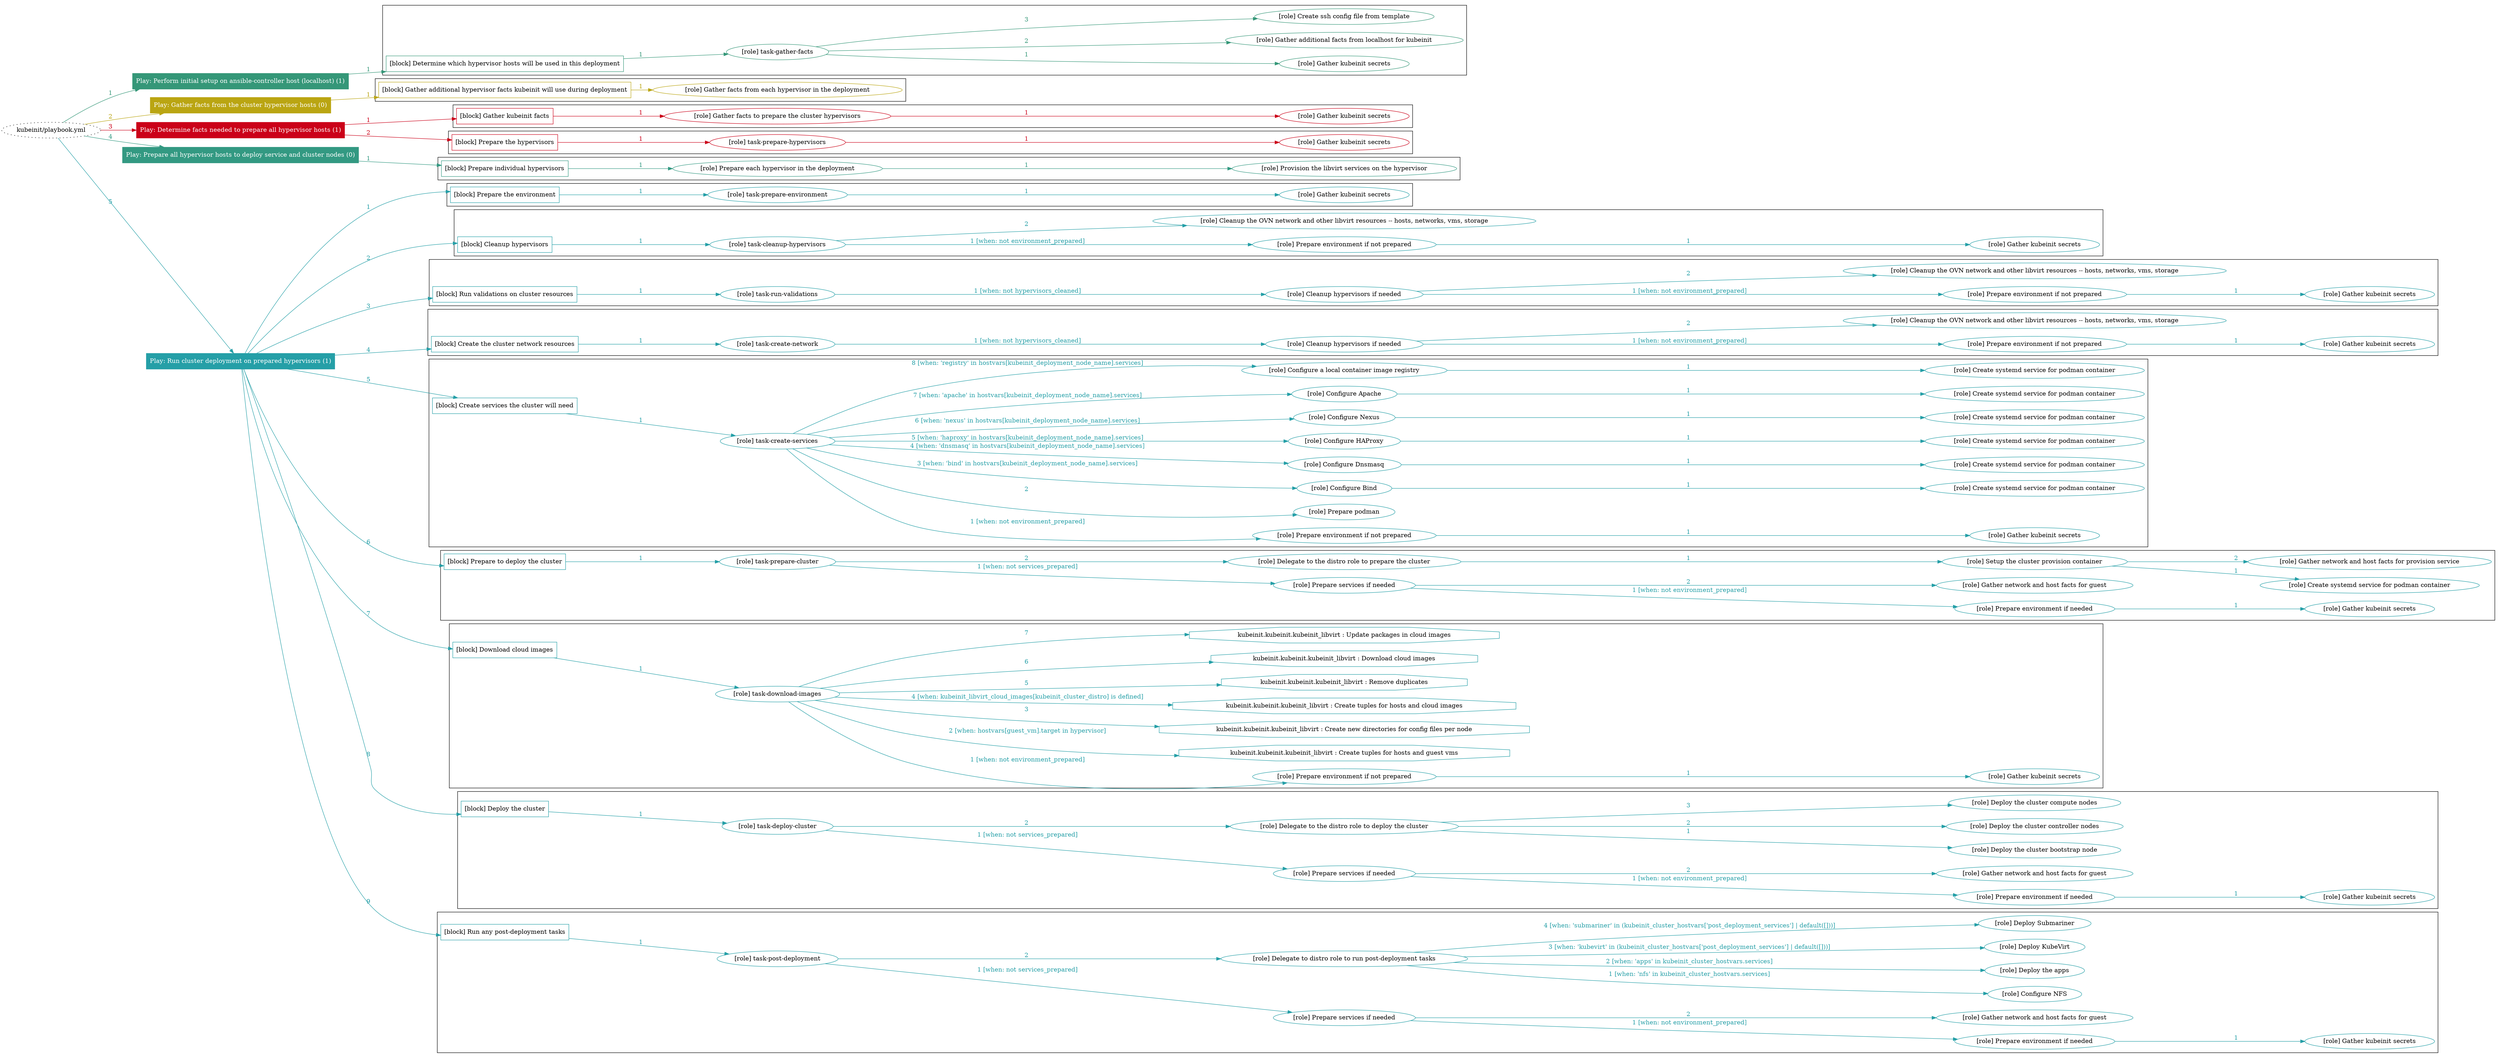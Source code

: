 digraph {
	graph [concentrate=true ordering=in rankdir=LR ratio=fill]
	edge [esep=5 sep=10]
	"kubeinit/playbook.yml" [URL="/home/runner/work/kubeinit/kubeinit/kubeinit/playbook.yml" id=playbook_c2cf7f5f style=dotted]
	"kubeinit/playbook.yml" -> play_c283560f [label="1 " color="#359778" fontcolor="#359778" id=edge_4a8f6883 labeltooltip="1 " tooltip="1 "]
	subgraph "Play: Perform initial setup on ansible-controller host (localhost) (1)" {
		play_c283560f [label="Play: Perform initial setup on ansible-controller host (localhost) (1)" URL="/home/runner/work/kubeinit/kubeinit/kubeinit/playbook.yml" color="#359778" fontcolor="#ffffff" id=play_c283560f shape=box style=filled tooltip=localhost]
		play_c283560f -> block_e18f26e0 [label=1 color="#359778" fontcolor="#359778" id=edge_548af9d1 labeltooltip=1 tooltip=1]
		subgraph cluster_block_e18f26e0 {
			block_e18f26e0 [label="[block] Determine which hypervisor hosts will be used in this deployment" URL="/home/runner/work/kubeinit/kubeinit/kubeinit/playbook.yml" color="#359778" id=block_e18f26e0 labeltooltip="Determine which hypervisor hosts will be used in this deployment" shape=box tooltip="Determine which hypervisor hosts will be used in this deployment"]
			block_e18f26e0 -> role_5b924ba5 [label="1 " color="#359778" fontcolor="#359778" id=edge_9906706c labeltooltip="1 " tooltip="1 "]
			subgraph "task-gather-facts" {
				role_5b924ba5 [label="[role] task-gather-facts" URL="/home/runner/work/kubeinit/kubeinit/kubeinit/playbook.yml" color="#359778" id=role_5b924ba5 tooltip="task-gather-facts"]
				role_5b924ba5 -> role_0620127a [label="1 " color="#359778" fontcolor="#359778" id=edge_5da84910 labeltooltip="1 " tooltip="1 "]
				subgraph "Gather kubeinit secrets" {
					role_0620127a [label="[role] Gather kubeinit secrets" URL="/home/runner/.ansible/collections/ansible_collections/kubeinit/kubeinit/roles/kubeinit_prepare/tasks/build_hypervisors_group.yml" color="#359778" id=role_0620127a tooltip="Gather kubeinit secrets"]
				}
				role_5b924ba5 -> role_23d15652 [label="2 " color="#359778" fontcolor="#359778" id=edge_db3d29f0 labeltooltip="2 " tooltip="2 "]
				subgraph "Gather additional facts from localhost for kubeinit" {
					role_23d15652 [label="[role] Gather additional facts from localhost for kubeinit" URL="/home/runner/.ansible/collections/ansible_collections/kubeinit/kubeinit/roles/kubeinit_prepare/tasks/build_hypervisors_group.yml" color="#359778" id=role_23d15652 tooltip="Gather additional facts from localhost for kubeinit"]
				}
				role_5b924ba5 -> role_8e9debe7 [label="3 " color="#359778" fontcolor="#359778" id=edge_fb98c91b labeltooltip="3 " tooltip="3 "]
				subgraph "Create ssh config file from template" {
					role_8e9debe7 [label="[role] Create ssh config file from template" URL="/home/runner/.ansible/collections/ansible_collections/kubeinit/kubeinit/roles/kubeinit_prepare/tasks/build_hypervisors_group.yml" color="#359778" id=role_8e9debe7 tooltip="Create ssh config file from template"]
				}
			}
		}
	}
	"kubeinit/playbook.yml" -> play_e2408232 [label="2 " color="#baa512" fontcolor="#baa512" id=edge_2cf30063 labeltooltip="2 " tooltip="2 "]
	subgraph "Play: Gather facts from the cluster hypervisor hosts (0)" {
		play_e2408232 [label="Play: Gather facts from the cluster hypervisor hosts (0)" URL="/home/runner/work/kubeinit/kubeinit/kubeinit/playbook.yml" color="#baa512" fontcolor="#ffffff" id=play_e2408232 shape=box style=filled tooltip="Play: Gather facts from the cluster hypervisor hosts (0)"]
		play_e2408232 -> block_41e911f7 [label=1 color="#baa512" fontcolor="#baa512" id=edge_73e571ae labeltooltip=1 tooltip=1]
		subgraph cluster_block_41e911f7 {
			block_41e911f7 [label="[block] Gather additional hypervisor facts kubeinit will use during deployment" URL="/home/runner/work/kubeinit/kubeinit/kubeinit/playbook.yml" color="#baa512" id=block_41e911f7 labeltooltip="Gather additional hypervisor facts kubeinit will use during deployment" shape=box tooltip="Gather additional hypervisor facts kubeinit will use during deployment"]
			block_41e911f7 -> role_e2ea5589 [label="1 " color="#baa512" fontcolor="#baa512" id=edge_b1d91388 labeltooltip="1 " tooltip="1 "]
			subgraph "Gather facts from each hypervisor in the deployment" {
				role_e2ea5589 [label="[role] Gather facts from each hypervisor in the deployment" URL="/home/runner/work/kubeinit/kubeinit/kubeinit/playbook.yml" color="#baa512" id=role_e2ea5589 tooltip="Gather facts from each hypervisor in the deployment"]
			}
		}
	}
	"kubeinit/playbook.yml" -> play_25930383 [label="3 " color="#cb0119" fontcolor="#cb0119" id=edge_98076b76 labeltooltip="3 " tooltip="3 "]
	subgraph "Play: Determine facts needed to prepare all hypervisor hosts (1)" {
		play_25930383 [label="Play: Determine facts needed to prepare all hypervisor hosts (1)" URL="/home/runner/work/kubeinit/kubeinit/kubeinit/playbook.yml" color="#cb0119" fontcolor="#ffffff" id=play_25930383 shape=box style=filled tooltip=localhost]
		play_25930383 -> block_93f2f19e [label=1 color="#cb0119" fontcolor="#cb0119" id=edge_2e89c101 labeltooltip=1 tooltip=1]
		subgraph cluster_block_93f2f19e {
			block_93f2f19e [label="[block] Gather kubeinit facts" URL="/home/runner/work/kubeinit/kubeinit/kubeinit/playbook.yml" color="#cb0119" id=block_93f2f19e labeltooltip="Gather kubeinit facts" shape=box tooltip="Gather kubeinit facts"]
			block_93f2f19e -> role_2ac708e4 [label="1 " color="#cb0119" fontcolor="#cb0119" id=edge_3914bca7 labeltooltip="1 " tooltip="1 "]
			subgraph "Gather facts to prepare the cluster hypervisors" {
				role_2ac708e4 [label="[role] Gather facts to prepare the cluster hypervisors" URL="/home/runner/work/kubeinit/kubeinit/kubeinit/playbook.yml" color="#cb0119" id=role_2ac708e4 tooltip="Gather facts to prepare the cluster hypervisors"]
				role_2ac708e4 -> role_1330ac46 [label="1 " color="#cb0119" fontcolor="#cb0119" id=edge_1bdc1a9e labeltooltip="1 " tooltip="1 "]
				subgraph "Gather kubeinit secrets" {
					role_1330ac46 [label="[role] Gather kubeinit secrets" URL="/home/runner/.ansible/collections/ansible_collections/kubeinit/kubeinit/roles/kubeinit_prepare/tasks/gather_kubeinit_facts.yml" color="#cb0119" id=role_1330ac46 tooltip="Gather kubeinit secrets"]
				}
			}
		}
		play_25930383 -> block_a9c7435b [label=2 color="#cb0119" fontcolor="#cb0119" id=edge_59ad37cb labeltooltip=2 tooltip=2]
		subgraph cluster_block_a9c7435b {
			block_a9c7435b [label="[block] Prepare the hypervisors" URL="/home/runner/work/kubeinit/kubeinit/kubeinit/playbook.yml" color="#cb0119" id=block_a9c7435b labeltooltip="Prepare the hypervisors" shape=box tooltip="Prepare the hypervisors"]
			block_a9c7435b -> role_ce91f576 [label="1 " color="#cb0119" fontcolor="#cb0119" id=edge_37ab4e18 labeltooltip="1 " tooltip="1 "]
			subgraph "task-prepare-hypervisors" {
				role_ce91f576 [label="[role] task-prepare-hypervisors" URL="/home/runner/work/kubeinit/kubeinit/kubeinit/playbook.yml" color="#cb0119" id=role_ce91f576 tooltip="task-prepare-hypervisors"]
				role_ce91f576 -> role_4ad97e2e [label="1 " color="#cb0119" fontcolor="#cb0119" id=edge_94f29215 labeltooltip="1 " tooltip="1 "]
				subgraph "Gather kubeinit secrets" {
					role_4ad97e2e [label="[role] Gather kubeinit secrets" URL="/home/runner/.ansible/collections/ansible_collections/kubeinit/kubeinit/roles/kubeinit_prepare/tasks/gather_kubeinit_facts.yml" color="#cb0119" id=role_4ad97e2e tooltip="Gather kubeinit secrets"]
				}
			}
		}
	}
	"kubeinit/playbook.yml" -> play_37bfc447 [label="4 " color="#339982" fontcolor="#339982" id=edge_2712cbeb labeltooltip="4 " tooltip="4 "]
	subgraph "Play: Prepare all hypervisor hosts to deploy service and cluster nodes (0)" {
		play_37bfc447 [label="Play: Prepare all hypervisor hosts to deploy service and cluster nodes (0)" URL="/home/runner/work/kubeinit/kubeinit/kubeinit/playbook.yml" color="#339982" fontcolor="#ffffff" id=play_37bfc447 shape=box style=filled tooltip="Play: Prepare all hypervisor hosts to deploy service and cluster nodes (0)"]
		play_37bfc447 -> block_7b50c0fd [label=1 color="#339982" fontcolor="#339982" id=edge_3f7aeb34 labeltooltip=1 tooltip=1]
		subgraph cluster_block_7b50c0fd {
			block_7b50c0fd [label="[block] Prepare individual hypervisors" URL="/home/runner/work/kubeinit/kubeinit/kubeinit/playbook.yml" color="#339982" id=block_7b50c0fd labeltooltip="Prepare individual hypervisors" shape=box tooltip="Prepare individual hypervisors"]
			block_7b50c0fd -> role_8d9c49a0 [label="1 " color="#339982" fontcolor="#339982" id=edge_43edd3bb labeltooltip="1 " tooltip="1 "]
			subgraph "Prepare each hypervisor in the deployment" {
				role_8d9c49a0 [label="[role] Prepare each hypervisor in the deployment" URL="/home/runner/work/kubeinit/kubeinit/kubeinit/playbook.yml" color="#339982" id=role_8d9c49a0 tooltip="Prepare each hypervisor in the deployment"]
				role_8d9c49a0 -> role_9f55ca42 [label="1 " color="#339982" fontcolor="#339982" id=edge_d0be283b labeltooltip="1 " tooltip="1 "]
				subgraph "Provision the libvirt services on the hypervisor" {
					role_9f55ca42 [label="[role] Provision the libvirt services on the hypervisor" URL="/home/runner/.ansible/collections/ansible_collections/kubeinit/kubeinit/roles/kubeinit_prepare/tasks/prepare_hypervisor.yml" color="#339982" id=role_9f55ca42 tooltip="Provision the libvirt services on the hypervisor"]
				}
			}
		}
	}
	"kubeinit/playbook.yml" -> play_160bc7c8 [label="5 " color="#259fa7" fontcolor="#259fa7" id=edge_e2e58fc4 labeltooltip="5 " tooltip="5 "]
	subgraph "Play: Run cluster deployment on prepared hypervisors (1)" {
		play_160bc7c8 [label="Play: Run cluster deployment on prepared hypervisors (1)" URL="/home/runner/work/kubeinit/kubeinit/kubeinit/playbook.yml" color="#259fa7" fontcolor="#ffffff" id=play_160bc7c8 shape=box style=filled tooltip=localhost]
		play_160bc7c8 -> block_37f95db7 [label=1 color="#259fa7" fontcolor="#259fa7" id=edge_629b47a5 labeltooltip=1 tooltip=1]
		subgraph cluster_block_37f95db7 {
			block_37f95db7 [label="[block] Prepare the environment" URL="/home/runner/work/kubeinit/kubeinit/kubeinit/playbook.yml" color="#259fa7" id=block_37f95db7 labeltooltip="Prepare the environment" shape=box tooltip="Prepare the environment"]
			block_37f95db7 -> role_f45fef52 [label="1 " color="#259fa7" fontcolor="#259fa7" id=edge_e3646925 labeltooltip="1 " tooltip="1 "]
			subgraph "task-prepare-environment" {
				role_f45fef52 [label="[role] task-prepare-environment" URL="/home/runner/work/kubeinit/kubeinit/kubeinit/playbook.yml" color="#259fa7" id=role_f45fef52 tooltip="task-prepare-environment"]
				role_f45fef52 -> role_e1129605 [label="1 " color="#259fa7" fontcolor="#259fa7" id=edge_8f182618 labeltooltip="1 " tooltip="1 "]
				subgraph "Gather kubeinit secrets" {
					role_e1129605 [label="[role] Gather kubeinit secrets" URL="/home/runner/.ansible/collections/ansible_collections/kubeinit/kubeinit/roles/kubeinit_prepare/tasks/gather_kubeinit_facts.yml" color="#259fa7" id=role_e1129605 tooltip="Gather kubeinit secrets"]
				}
			}
		}
		play_160bc7c8 -> block_64ef2dc6 [label=2 color="#259fa7" fontcolor="#259fa7" id=edge_67172a85 labeltooltip=2 tooltip=2]
		subgraph cluster_block_64ef2dc6 {
			block_64ef2dc6 [label="[block] Cleanup hypervisors" URL="/home/runner/work/kubeinit/kubeinit/kubeinit/playbook.yml" color="#259fa7" id=block_64ef2dc6 labeltooltip="Cleanup hypervisors" shape=box tooltip="Cleanup hypervisors"]
			block_64ef2dc6 -> role_2fa1f4f9 [label="1 " color="#259fa7" fontcolor="#259fa7" id=edge_e15c5de6 labeltooltip="1 " tooltip="1 "]
			subgraph "task-cleanup-hypervisors" {
				role_2fa1f4f9 [label="[role] task-cleanup-hypervisors" URL="/home/runner/work/kubeinit/kubeinit/kubeinit/playbook.yml" color="#259fa7" id=role_2fa1f4f9 tooltip="task-cleanup-hypervisors"]
				role_2fa1f4f9 -> role_9bd9657c [label="1 [when: not environment_prepared]" color="#259fa7" fontcolor="#259fa7" id=edge_1186382b labeltooltip="1 [when: not environment_prepared]" tooltip="1 [when: not environment_prepared]"]
				subgraph "Prepare environment if not prepared" {
					role_9bd9657c [label="[role] Prepare environment if not prepared" URL="/home/runner/.ansible/collections/ansible_collections/kubeinit/kubeinit/roles/kubeinit_prepare/tasks/cleanup_hypervisors.yml" color="#259fa7" id=role_9bd9657c tooltip="Prepare environment if not prepared"]
					role_9bd9657c -> role_24e8a61f [label="1 " color="#259fa7" fontcolor="#259fa7" id=edge_57c827d8 labeltooltip="1 " tooltip="1 "]
					subgraph "Gather kubeinit secrets" {
						role_24e8a61f [label="[role] Gather kubeinit secrets" URL="/home/runner/.ansible/collections/ansible_collections/kubeinit/kubeinit/roles/kubeinit_prepare/tasks/gather_kubeinit_facts.yml" color="#259fa7" id=role_24e8a61f tooltip="Gather kubeinit secrets"]
					}
				}
				role_2fa1f4f9 -> role_18f02c2c [label="2 " color="#259fa7" fontcolor="#259fa7" id=edge_f78eca95 labeltooltip="2 " tooltip="2 "]
				subgraph "Cleanup the OVN network and other libvirt resources -- hosts, networks, vms, storage" {
					role_18f02c2c [label="[role] Cleanup the OVN network and other libvirt resources -- hosts, networks, vms, storage" URL="/home/runner/.ansible/collections/ansible_collections/kubeinit/kubeinit/roles/kubeinit_prepare/tasks/cleanup_hypervisors.yml" color="#259fa7" id=role_18f02c2c tooltip="Cleanup the OVN network and other libvirt resources -- hosts, networks, vms, storage"]
				}
			}
		}
		play_160bc7c8 -> block_d5fb4c4a [label=3 color="#259fa7" fontcolor="#259fa7" id=edge_400ef20c labeltooltip=3 tooltip=3]
		subgraph cluster_block_d5fb4c4a {
			block_d5fb4c4a [label="[block] Run validations on cluster resources" URL="/home/runner/work/kubeinit/kubeinit/kubeinit/playbook.yml" color="#259fa7" id=block_d5fb4c4a labeltooltip="Run validations on cluster resources" shape=box tooltip="Run validations on cluster resources"]
			block_d5fb4c4a -> role_e27b1806 [label="1 " color="#259fa7" fontcolor="#259fa7" id=edge_1be1ce5d labeltooltip="1 " tooltip="1 "]
			subgraph "task-run-validations" {
				role_e27b1806 [label="[role] task-run-validations" URL="/home/runner/work/kubeinit/kubeinit/kubeinit/playbook.yml" color="#259fa7" id=role_e27b1806 tooltip="task-run-validations"]
				role_e27b1806 -> role_e389ad5b [label="1 [when: not hypervisors_cleaned]" color="#259fa7" fontcolor="#259fa7" id=edge_a4e1ab52 labeltooltip="1 [when: not hypervisors_cleaned]" tooltip="1 [when: not hypervisors_cleaned]"]
				subgraph "Cleanup hypervisors if needed" {
					role_e389ad5b [label="[role] Cleanup hypervisors if needed" URL="/home/runner/.ansible/collections/ansible_collections/kubeinit/kubeinit/roles/kubeinit_validations/tasks/main.yml" color="#259fa7" id=role_e389ad5b tooltip="Cleanup hypervisors if needed"]
					role_e389ad5b -> role_854b3eb8 [label="1 [when: not environment_prepared]" color="#259fa7" fontcolor="#259fa7" id=edge_2cf46f3c labeltooltip="1 [when: not environment_prepared]" tooltip="1 [when: not environment_prepared]"]
					subgraph "Prepare environment if not prepared" {
						role_854b3eb8 [label="[role] Prepare environment if not prepared" URL="/home/runner/.ansible/collections/ansible_collections/kubeinit/kubeinit/roles/kubeinit_prepare/tasks/cleanup_hypervisors.yml" color="#259fa7" id=role_854b3eb8 tooltip="Prepare environment if not prepared"]
						role_854b3eb8 -> role_8dff3425 [label="1 " color="#259fa7" fontcolor="#259fa7" id=edge_274bb572 labeltooltip="1 " tooltip="1 "]
						subgraph "Gather kubeinit secrets" {
							role_8dff3425 [label="[role] Gather kubeinit secrets" URL="/home/runner/.ansible/collections/ansible_collections/kubeinit/kubeinit/roles/kubeinit_prepare/tasks/gather_kubeinit_facts.yml" color="#259fa7" id=role_8dff3425 tooltip="Gather kubeinit secrets"]
						}
					}
					role_e389ad5b -> role_f2fc617b [label="2 " color="#259fa7" fontcolor="#259fa7" id=edge_be07ba21 labeltooltip="2 " tooltip="2 "]
					subgraph "Cleanup the OVN network and other libvirt resources -- hosts, networks, vms, storage" {
						role_f2fc617b [label="[role] Cleanup the OVN network and other libvirt resources -- hosts, networks, vms, storage" URL="/home/runner/.ansible/collections/ansible_collections/kubeinit/kubeinit/roles/kubeinit_prepare/tasks/cleanup_hypervisors.yml" color="#259fa7" id=role_f2fc617b tooltip="Cleanup the OVN network and other libvirt resources -- hosts, networks, vms, storage"]
					}
				}
			}
		}
		play_160bc7c8 -> block_b44e1ef3 [label=4 color="#259fa7" fontcolor="#259fa7" id=edge_5d8207ff labeltooltip=4 tooltip=4]
		subgraph cluster_block_b44e1ef3 {
			block_b44e1ef3 [label="[block] Create the cluster network resources" URL="/home/runner/work/kubeinit/kubeinit/kubeinit/playbook.yml" color="#259fa7" id=block_b44e1ef3 labeltooltip="Create the cluster network resources" shape=box tooltip="Create the cluster network resources"]
			block_b44e1ef3 -> role_557fcb4e [label="1 " color="#259fa7" fontcolor="#259fa7" id=edge_753f298f labeltooltip="1 " tooltip="1 "]
			subgraph "task-create-network" {
				role_557fcb4e [label="[role] task-create-network" URL="/home/runner/work/kubeinit/kubeinit/kubeinit/playbook.yml" color="#259fa7" id=role_557fcb4e tooltip="task-create-network"]
				role_557fcb4e -> role_9b5539c4 [label="1 [when: not hypervisors_cleaned]" color="#259fa7" fontcolor="#259fa7" id=edge_6be2479c labeltooltip="1 [when: not hypervisors_cleaned]" tooltip="1 [when: not hypervisors_cleaned]"]
				subgraph "Cleanup hypervisors if needed" {
					role_9b5539c4 [label="[role] Cleanup hypervisors if needed" URL="/home/runner/.ansible/collections/ansible_collections/kubeinit/kubeinit/roles/kubeinit_libvirt/tasks/create_network.yml" color="#259fa7" id=role_9b5539c4 tooltip="Cleanup hypervisors if needed"]
					role_9b5539c4 -> role_4c508eeb [label="1 [when: not environment_prepared]" color="#259fa7" fontcolor="#259fa7" id=edge_6ac86603 labeltooltip="1 [when: not environment_prepared]" tooltip="1 [when: not environment_prepared]"]
					subgraph "Prepare environment if not prepared" {
						role_4c508eeb [label="[role] Prepare environment if not prepared" URL="/home/runner/.ansible/collections/ansible_collections/kubeinit/kubeinit/roles/kubeinit_prepare/tasks/cleanup_hypervisors.yml" color="#259fa7" id=role_4c508eeb tooltip="Prepare environment if not prepared"]
						role_4c508eeb -> role_f2d14220 [label="1 " color="#259fa7" fontcolor="#259fa7" id=edge_1085ebcd labeltooltip="1 " tooltip="1 "]
						subgraph "Gather kubeinit secrets" {
							role_f2d14220 [label="[role] Gather kubeinit secrets" URL="/home/runner/.ansible/collections/ansible_collections/kubeinit/kubeinit/roles/kubeinit_prepare/tasks/gather_kubeinit_facts.yml" color="#259fa7" id=role_f2d14220 tooltip="Gather kubeinit secrets"]
						}
					}
					role_9b5539c4 -> role_8c48fd3c [label="2 " color="#259fa7" fontcolor="#259fa7" id=edge_23abe698 labeltooltip="2 " tooltip="2 "]
					subgraph "Cleanup the OVN network and other libvirt resources -- hosts, networks, vms, storage" {
						role_8c48fd3c [label="[role] Cleanup the OVN network and other libvirt resources -- hosts, networks, vms, storage" URL="/home/runner/.ansible/collections/ansible_collections/kubeinit/kubeinit/roles/kubeinit_prepare/tasks/cleanup_hypervisors.yml" color="#259fa7" id=role_8c48fd3c tooltip="Cleanup the OVN network and other libvirt resources -- hosts, networks, vms, storage"]
					}
				}
			}
		}
		play_160bc7c8 -> block_3473765c [label=5 color="#259fa7" fontcolor="#259fa7" id=edge_2cd7f50f labeltooltip=5 tooltip=5]
		subgraph cluster_block_3473765c {
			block_3473765c [label="[block] Create services the cluster will need" URL="/home/runner/work/kubeinit/kubeinit/kubeinit/playbook.yml" color="#259fa7" id=block_3473765c labeltooltip="Create services the cluster will need" shape=box tooltip="Create services the cluster will need"]
			block_3473765c -> role_3c126d0d [label="1 " color="#259fa7" fontcolor="#259fa7" id=edge_c4fdbac4 labeltooltip="1 " tooltip="1 "]
			subgraph "task-create-services" {
				role_3c126d0d [label="[role] task-create-services" URL="/home/runner/work/kubeinit/kubeinit/kubeinit/playbook.yml" color="#259fa7" id=role_3c126d0d tooltip="task-create-services"]
				role_3c126d0d -> role_7aa88490 [label="1 [when: not environment_prepared]" color="#259fa7" fontcolor="#259fa7" id=edge_7c829ba2 labeltooltip="1 [when: not environment_prepared]" tooltip="1 [when: not environment_prepared]"]
				subgraph "Prepare environment if not prepared" {
					role_7aa88490 [label="[role] Prepare environment if not prepared" URL="/home/runner/.ansible/collections/ansible_collections/kubeinit/kubeinit/roles/kubeinit_services/tasks/main.yml" color="#259fa7" id=role_7aa88490 tooltip="Prepare environment if not prepared"]
					role_7aa88490 -> role_8a6ec595 [label="1 " color="#259fa7" fontcolor="#259fa7" id=edge_df40812f labeltooltip="1 " tooltip="1 "]
					subgraph "Gather kubeinit secrets" {
						role_8a6ec595 [label="[role] Gather kubeinit secrets" URL="/home/runner/.ansible/collections/ansible_collections/kubeinit/kubeinit/roles/kubeinit_prepare/tasks/gather_kubeinit_facts.yml" color="#259fa7" id=role_8a6ec595 tooltip="Gather kubeinit secrets"]
					}
				}
				role_3c126d0d -> role_88aba59b [label="2 " color="#259fa7" fontcolor="#259fa7" id=edge_efeb3c1b labeltooltip="2 " tooltip="2 "]
				subgraph "Prepare podman" {
					role_88aba59b [label="[role] Prepare podman" URL="/home/runner/.ansible/collections/ansible_collections/kubeinit/kubeinit/roles/kubeinit_services/tasks/00_create_service_pod.yml" color="#259fa7" id=role_88aba59b tooltip="Prepare podman"]
				}
				role_3c126d0d -> role_21bc7ad3 [label="3 [when: 'bind' in hostvars[kubeinit_deployment_node_name].services]" color="#259fa7" fontcolor="#259fa7" id=edge_b866551c labeltooltip="3 [when: 'bind' in hostvars[kubeinit_deployment_node_name].services]" tooltip="3 [when: 'bind' in hostvars[kubeinit_deployment_node_name].services]"]
				subgraph "Configure Bind" {
					role_21bc7ad3 [label="[role] Configure Bind" URL="/home/runner/.ansible/collections/ansible_collections/kubeinit/kubeinit/roles/kubeinit_services/tasks/start_services_containers.yml" color="#259fa7" id=role_21bc7ad3 tooltip="Configure Bind"]
					role_21bc7ad3 -> role_dfbf0f8e [label="1 " color="#259fa7" fontcolor="#259fa7" id=edge_59448c60 labeltooltip="1 " tooltip="1 "]
					subgraph "Create systemd service for podman container" {
						role_dfbf0f8e [label="[role] Create systemd service for podman container" URL="/home/runner/.ansible/collections/ansible_collections/kubeinit/kubeinit/roles/kubeinit_bind/tasks/main.yml" color="#259fa7" id=role_dfbf0f8e tooltip="Create systemd service for podman container"]
					}
				}
				role_3c126d0d -> role_381bcc7a [label="4 [when: 'dnsmasq' in hostvars[kubeinit_deployment_node_name].services]" color="#259fa7" fontcolor="#259fa7" id=edge_dcbe5c7f labeltooltip="4 [when: 'dnsmasq' in hostvars[kubeinit_deployment_node_name].services]" tooltip="4 [when: 'dnsmasq' in hostvars[kubeinit_deployment_node_name].services]"]
				subgraph "Configure Dnsmasq" {
					role_381bcc7a [label="[role] Configure Dnsmasq" URL="/home/runner/.ansible/collections/ansible_collections/kubeinit/kubeinit/roles/kubeinit_services/tasks/start_services_containers.yml" color="#259fa7" id=role_381bcc7a tooltip="Configure Dnsmasq"]
					role_381bcc7a -> role_ef3f2635 [label="1 " color="#259fa7" fontcolor="#259fa7" id=edge_f689d0ac labeltooltip="1 " tooltip="1 "]
					subgraph "Create systemd service for podman container" {
						role_ef3f2635 [label="[role] Create systemd service for podman container" URL="/home/runner/.ansible/collections/ansible_collections/kubeinit/kubeinit/roles/kubeinit_dnsmasq/tasks/main.yml" color="#259fa7" id=role_ef3f2635 tooltip="Create systemd service for podman container"]
					}
				}
				role_3c126d0d -> role_4a00e3f2 [label="5 [when: 'haproxy' in hostvars[kubeinit_deployment_node_name].services]" color="#259fa7" fontcolor="#259fa7" id=edge_08eaa3ed labeltooltip="5 [when: 'haproxy' in hostvars[kubeinit_deployment_node_name].services]" tooltip="5 [when: 'haproxy' in hostvars[kubeinit_deployment_node_name].services]"]
				subgraph "Configure HAProxy" {
					role_4a00e3f2 [label="[role] Configure HAProxy" URL="/home/runner/.ansible/collections/ansible_collections/kubeinit/kubeinit/roles/kubeinit_services/tasks/start_services_containers.yml" color="#259fa7" id=role_4a00e3f2 tooltip="Configure HAProxy"]
					role_4a00e3f2 -> role_546dceb1 [label="1 " color="#259fa7" fontcolor="#259fa7" id=edge_d4c249de labeltooltip="1 " tooltip="1 "]
					subgraph "Create systemd service for podman container" {
						role_546dceb1 [label="[role] Create systemd service for podman container" URL="/home/runner/.ansible/collections/ansible_collections/kubeinit/kubeinit/roles/kubeinit_haproxy/tasks/main.yml" color="#259fa7" id=role_546dceb1 tooltip="Create systemd service for podman container"]
					}
				}
				role_3c126d0d -> role_f000b9a6 [label="6 [when: 'nexus' in hostvars[kubeinit_deployment_node_name].services]" color="#259fa7" fontcolor="#259fa7" id=edge_12120a9a labeltooltip="6 [when: 'nexus' in hostvars[kubeinit_deployment_node_name].services]" tooltip="6 [when: 'nexus' in hostvars[kubeinit_deployment_node_name].services]"]
				subgraph "Configure Nexus" {
					role_f000b9a6 [label="[role] Configure Nexus" URL="/home/runner/.ansible/collections/ansible_collections/kubeinit/kubeinit/roles/kubeinit_services/tasks/start_services_containers.yml" color="#259fa7" id=role_f000b9a6 tooltip="Configure Nexus"]
					role_f000b9a6 -> role_ddb575af [label="1 " color="#259fa7" fontcolor="#259fa7" id=edge_f865d6db labeltooltip="1 " tooltip="1 "]
					subgraph "Create systemd service for podman container" {
						role_ddb575af [label="[role] Create systemd service for podman container" URL="/home/runner/.ansible/collections/ansible_collections/kubeinit/kubeinit/roles/kubeinit_nexus/tasks/main.yml" color="#259fa7" id=role_ddb575af tooltip="Create systemd service for podman container"]
					}
				}
				role_3c126d0d -> role_3cf9fa8a [label="7 [when: 'apache' in hostvars[kubeinit_deployment_node_name].services]" color="#259fa7" fontcolor="#259fa7" id=edge_91d4d3af labeltooltip="7 [when: 'apache' in hostvars[kubeinit_deployment_node_name].services]" tooltip="7 [when: 'apache' in hostvars[kubeinit_deployment_node_name].services]"]
				subgraph "Configure Apache" {
					role_3cf9fa8a [label="[role] Configure Apache" URL="/home/runner/.ansible/collections/ansible_collections/kubeinit/kubeinit/roles/kubeinit_services/tasks/start_services_containers.yml" color="#259fa7" id=role_3cf9fa8a tooltip="Configure Apache"]
					role_3cf9fa8a -> role_e6e3baac [label="1 " color="#259fa7" fontcolor="#259fa7" id=edge_17850a4a labeltooltip="1 " tooltip="1 "]
					subgraph "Create systemd service for podman container" {
						role_e6e3baac [label="[role] Create systemd service for podman container" URL="/home/runner/.ansible/collections/ansible_collections/kubeinit/kubeinit/roles/kubeinit_apache/tasks/main.yml" color="#259fa7" id=role_e6e3baac tooltip="Create systemd service for podman container"]
					}
				}
				role_3c126d0d -> role_7180f482 [label="8 [when: 'registry' in hostvars[kubeinit_deployment_node_name].services]" color="#259fa7" fontcolor="#259fa7" id=edge_4baf207c labeltooltip="8 [when: 'registry' in hostvars[kubeinit_deployment_node_name].services]" tooltip="8 [when: 'registry' in hostvars[kubeinit_deployment_node_name].services]"]
				subgraph "Configure a local container image registry" {
					role_7180f482 [label="[role] Configure a local container image registry" URL="/home/runner/.ansible/collections/ansible_collections/kubeinit/kubeinit/roles/kubeinit_services/tasks/start_services_containers.yml" color="#259fa7" id=role_7180f482 tooltip="Configure a local container image registry"]
					role_7180f482 -> role_fd5a0dea [label="1 " color="#259fa7" fontcolor="#259fa7" id=edge_f724a8c2 labeltooltip="1 " tooltip="1 "]
					subgraph "Create systemd service for podman container" {
						role_fd5a0dea [label="[role] Create systemd service for podman container" URL="/home/runner/.ansible/collections/ansible_collections/kubeinit/kubeinit/roles/kubeinit_registry/tasks/main.yml" color="#259fa7" id=role_fd5a0dea tooltip="Create systemd service for podman container"]
					}
				}
			}
		}
		play_160bc7c8 -> block_8dfaa8f3 [label=6 color="#259fa7" fontcolor="#259fa7" id=edge_1960e4a8 labeltooltip=6 tooltip=6]
		subgraph cluster_block_8dfaa8f3 {
			block_8dfaa8f3 [label="[block] Prepare to deploy the cluster" URL="/home/runner/work/kubeinit/kubeinit/kubeinit/playbook.yml" color="#259fa7" id=block_8dfaa8f3 labeltooltip="Prepare to deploy the cluster" shape=box tooltip="Prepare to deploy the cluster"]
			block_8dfaa8f3 -> role_c497d3f6 [label="1 " color="#259fa7" fontcolor="#259fa7" id=edge_1e3668e3 labeltooltip="1 " tooltip="1 "]
			subgraph "task-prepare-cluster" {
				role_c497d3f6 [label="[role] task-prepare-cluster" URL="/home/runner/work/kubeinit/kubeinit/kubeinit/playbook.yml" color="#259fa7" id=role_c497d3f6 tooltip="task-prepare-cluster"]
				role_c497d3f6 -> role_3086865b [label="1 [when: not services_prepared]" color="#259fa7" fontcolor="#259fa7" id=edge_b7e7f48c labeltooltip="1 [when: not services_prepared]" tooltip="1 [when: not services_prepared]"]
				subgraph "Prepare services if needed" {
					role_3086865b [label="[role] Prepare services if needed" URL="/home/runner/.ansible/collections/ansible_collections/kubeinit/kubeinit/roles/kubeinit_prepare/tasks/prepare_cluster.yml" color="#259fa7" id=role_3086865b tooltip="Prepare services if needed"]
					role_3086865b -> role_dbe210c4 [label="1 [when: not environment_prepared]" color="#259fa7" fontcolor="#259fa7" id=edge_b6d528eb labeltooltip="1 [when: not environment_prepared]" tooltip="1 [when: not environment_prepared]"]
					subgraph "Prepare environment if needed" {
						role_dbe210c4 [label="[role] Prepare environment if needed" URL="/home/runner/.ansible/collections/ansible_collections/kubeinit/kubeinit/roles/kubeinit_services/tasks/prepare_services.yml" color="#259fa7" id=role_dbe210c4 tooltip="Prepare environment if needed"]
						role_dbe210c4 -> role_5a3a0142 [label="1 " color="#259fa7" fontcolor="#259fa7" id=edge_a0ff0107 labeltooltip="1 " tooltip="1 "]
						subgraph "Gather kubeinit secrets" {
							role_5a3a0142 [label="[role] Gather kubeinit secrets" URL="/home/runner/.ansible/collections/ansible_collections/kubeinit/kubeinit/roles/kubeinit_prepare/tasks/gather_kubeinit_facts.yml" color="#259fa7" id=role_5a3a0142 tooltip="Gather kubeinit secrets"]
						}
					}
					role_3086865b -> role_dff68d02 [label="2 " color="#259fa7" fontcolor="#259fa7" id=edge_95a3a88b labeltooltip="2 " tooltip="2 "]
					subgraph "Gather network and host facts for guest" {
						role_dff68d02 [label="[role] Gather network and host facts for guest" URL="/home/runner/.ansible/collections/ansible_collections/kubeinit/kubeinit/roles/kubeinit_services/tasks/prepare_services.yml" color="#259fa7" id=role_dff68d02 tooltip="Gather network and host facts for guest"]
					}
				}
				role_c497d3f6 -> role_a5eb17ca [label="2 " color="#259fa7" fontcolor="#259fa7" id=edge_9c3da87f labeltooltip="2 " tooltip="2 "]
				subgraph "Delegate to the distro role to prepare the cluster" {
					role_a5eb17ca [label="[role] Delegate to the distro role to prepare the cluster" URL="/home/runner/.ansible/collections/ansible_collections/kubeinit/kubeinit/roles/kubeinit_prepare/tasks/prepare_cluster.yml" color="#259fa7" id=role_a5eb17ca tooltip="Delegate to the distro role to prepare the cluster"]
					role_a5eb17ca -> role_8a9a65fe [label="1 " color="#259fa7" fontcolor="#259fa7" id=edge_069bd952 labeltooltip="1 " tooltip="1 "]
					subgraph "Setup the cluster provision container" {
						role_8a9a65fe [label="[role] Setup the cluster provision container" URL="/home/runner/.ansible/collections/ansible_collections/kubeinit/kubeinit/roles/kubeinit_okd/tasks/prepare_cluster.yml" color="#259fa7" id=role_8a9a65fe tooltip="Setup the cluster provision container"]
						role_8a9a65fe -> role_4e09b89b [label="1 " color="#259fa7" fontcolor="#259fa7" id=edge_a4236f73 labeltooltip="1 " tooltip="1 "]
						subgraph "Create systemd service for podman container" {
							role_4e09b89b [label="[role] Create systemd service for podman container" URL="/home/runner/.ansible/collections/ansible_collections/kubeinit/kubeinit/roles/kubeinit_services/tasks/create_provision_container.yml" color="#259fa7" id=role_4e09b89b tooltip="Create systemd service for podman container"]
						}
						role_8a9a65fe -> role_aa701d39 [label="2 " color="#259fa7" fontcolor="#259fa7" id=edge_0e2103e8 labeltooltip="2 " tooltip="2 "]
						subgraph "Gather network and host facts for provision service" {
							role_aa701d39 [label="[role] Gather network and host facts for provision service" URL="/home/runner/.ansible/collections/ansible_collections/kubeinit/kubeinit/roles/kubeinit_services/tasks/create_provision_container.yml" color="#259fa7" id=role_aa701d39 tooltip="Gather network and host facts for provision service"]
						}
					}
				}
			}
		}
		play_160bc7c8 -> block_c7b8be06 [label=7 color="#259fa7" fontcolor="#259fa7" id=edge_4b8e6fd4 labeltooltip=7 tooltip=7]
		subgraph cluster_block_c7b8be06 {
			block_c7b8be06 [label="[block] Download cloud images" URL="/home/runner/work/kubeinit/kubeinit/kubeinit/playbook.yml" color="#259fa7" id=block_c7b8be06 labeltooltip="Download cloud images" shape=box tooltip="Download cloud images"]
			block_c7b8be06 -> role_fa42de32 [label="1 " color="#259fa7" fontcolor="#259fa7" id=edge_0d82354e labeltooltip="1 " tooltip="1 "]
			subgraph "task-download-images" {
				role_fa42de32 [label="[role] task-download-images" URL="/home/runner/work/kubeinit/kubeinit/kubeinit/playbook.yml" color="#259fa7" id=role_fa42de32 tooltip="task-download-images"]
				role_fa42de32 -> role_8804d274 [label="1 [when: not environment_prepared]" color="#259fa7" fontcolor="#259fa7" id=edge_68c8d4ea labeltooltip="1 [when: not environment_prepared]" tooltip="1 [when: not environment_prepared]"]
				subgraph "Prepare environment if not prepared" {
					role_8804d274 [label="[role] Prepare environment if not prepared" URL="/home/runner/.ansible/collections/ansible_collections/kubeinit/kubeinit/roles/kubeinit_libvirt/tasks/download_cloud_images.yml" color="#259fa7" id=role_8804d274 tooltip="Prepare environment if not prepared"]
					role_8804d274 -> role_c4addf14 [label="1 " color="#259fa7" fontcolor="#259fa7" id=edge_60b8f2b8 labeltooltip="1 " tooltip="1 "]
					subgraph "Gather kubeinit secrets" {
						role_c4addf14 [label="[role] Gather kubeinit secrets" URL="/home/runner/.ansible/collections/ansible_collections/kubeinit/kubeinit/roles/kubeinit_prepare/tasks/gather_kubeinit_facts.yml" color="#259fa7" id=role_c4addf14 tooltip="Gather kubeinit secrets"]
					}
				}
				task_eb46fd0b [label="kubeinit.kubeinit.kubeinit_libvirt : Create tuples for hosts and guest vms" URL="/home/runner/.ansible/collections/ansible_collections/kubeinit/kubeinit/roles/kubeinit_libvirt/tasks/download_cloud_images.yml" color="#259fa7" id=task_eb46fd0b shape=octagon tooltip="kubeinit.kubeinit.kubeinit_libvirt : Create tuples for hosts and guest vms"]
				role_fa42de32 -> task_eb46fd0b [label="2 [when: hostvars[guest_vm].target in hypervisor]" color="#259fa7" fontcolor="#259fa7" id=edge_b38e349f labeltooltip="2 [when: hostvars[guest_vm].target in hypervisor]" tooltip="2 [when: hostvars[guest_vm].target in hypervisor]"]
				task_f28c42f9 [label="kubeinit.kubeinit.kubeinit_libvirt : Create new directories for config files per node" URL="/home/runner/.ansible/collections/ansible_collections/kubeinit/kubeinit/roles/kubeinit_libvirt/tasks/download_cloud_images.yml" color="#259fa7" id=task_f28c42f9 shape=octagon tooltip="kubeinit.kubeinit.kubeinit_libvirt : Create new directories for config files per node"]
				role_fa42de32 -> task_f28c42f9 [label="3 " color="#259fa7" fontcolor="#259fa7" id=edge_9d3afdbd labeltooltip="3 " tooltip="3 "]
				task_6da308e6 [label="kubeinit.kubeinit.kubeinit_libvirt : Create tuples for hosts and cloud images" URL="/home/runner/.ansible/collections/ansible_collections/kubeinit/kubeinit/roles/kubeinit_libvirt/tasks/download_cloud_images.yml" color="#259fa7" id=task_6da308e6 shape=octagon tooltip="kubeinit.kubeinit.kubeinit_libvirt : Create tuples for hosts and cloud images"]
				role_fa42de32 -> task_6da308e6 [label="4 [when: kubeinit_libvirt_cloud_images[kubeinit_cluster_distro] is defined]" color="#259fa7" fontcolor="#259fa7" id=edge_fe64875f labeltooltip="4 [when: kubeinit_libvirt_cloud_images[kubeinit_cluster_distro] is defined]" tooltip="4 [when: kubeinit_libvirt_cloud_images[kubeinit_cluster_distro] is defined]"]
				task_6fc39f41 [label="kubeinit.kubeinit.kubeinit_libvirt : Remove duplicates" URL="/home/runner/.ansible/collections/ansible_collections/kubeinit/kubeinit/roles/kubeinit_libvirt/tasks/download_cloud_images.yml" color="#259fa7" id=task_6fc39f41 shape=octagon tooltip="kubeinit.kubeinit.kubeinit_libvirt : Remove duplicates"]
				role_fa42de32 -> task_6fc39f41 [label="5 " color="#259fa7" fontcolor="#259fa7" id=edge_6bb24409 labeltooltip="5 " tooltip="5 "]
				task_6e4630bf [label="kubeinit.kubeinit.kubeinit_libvirt : Download cloud images" URL="/home/runner/.ansible/collections/ansible_collections/kubeinit/kubeinit/roles/kubeinit_libvirt/tasks/download_cloud_images.yml" color="#259fa7" id=task_6e4630bf shape=octagon tooltip="kubeinit.kubeinit.kubeinit_libvirt : Download cloud images"]
				role_fa42de32 -> task_6e4630bf [label="6 " color="#259fa7" fontcolor="#259fa7" id=edge_2c78bd30 labeltooltip="6 " tooltip="6 "]
				task_6483d8a8 [label="kubeinit.kubeinit.kubeinit_libvirt : Update packages in cloud images" URL="/home/runner/.ansible/collections/ansible_collections/kubeinit/kubeinit/roles/kubeinit_libvirt/tasks/download_cloud_images.yml" color="#259fa7" id=task_6483d8a8 shape=octagon tooltip="kubeinit.kubeinit.kubeinit_libvirt : Update packages in cloud images"]
				role_fa42de32 -> task_6483d8a8 [label="7 " color="#259fa7" fontcolor="#259fa7" id=edge_b1c5508c labeltooltip="7 " tooltip="7 "]
			}
		}
		play_160bc7c8 -> block_1f0e2a4d [label=8 color="#259fa7" fontcolor="#259fa7" id=edge_ced9f65a labeltooltip=8 tooltip=8]
		subgraph cluster_block_1f0e2a4d {
			block_1f0e2a4d [label="[block] Deploy the cluster" URL="/home/runner/work/kubeinit/kubeinit/kubeinit/playbook.yml" color="#259fa7" id=block_1f0e2a4d labeltooltip="Deploy the cluster" shape=box tooltip="Deploy the cluster"]
			block_1f0e2a4d -> role_05786405 [label="1 " color="#259fa7" fontcolor="#259fa7" id=edge_da6cd53e labeltooltip="1 " tooltip="1 "]
			subgraph "task-deploy-cluster" {
				role_05786405 [label="[role] task-deploy-cluster" URL="/home/runner/work/kubeinit/kubeinit/kubeinit/playbook.yml" color="#259fa7" id=role_05786405 tooltip="task-deploy-cluster"]
				role_05786405 -> role_68d6a43b [label="1 [when: not services_prepared]" color="#259fa7" fontcolor="#259fa7" id=edge_5a5544c2 labeltooltip="1 [when: not services_prepared]" tooltip="1 [when: not services_prepared]"]
				subgraph "Prepare services if needed" {
					role_68d6a43b [label="[role] Prepare services if needed" URL="/home/runner/.ansible/collections/ansible_collections/kubeinit/kubeinit/roles/kubeinit_prepare/tasks/deploy_cluster.yml" color="#259fa7" id=role_68d6a43b tooltip="Prepare services if needed"]
					role_68d6a43b -> role_26384152 [label="1 [when: not environment_prepared]" color="#259fa7" fontcolor="#259fa7" id=edge_9e2675b2 labeltooltip="1 [when: not environment_prepared]" tooltip="1 [when: not environment_prepared]"]
					subgraph "Prepare environment if needed" {
						role_26384152 [label="[role] Prepare environment if needed" URL="/home/runner/.ansible/collections/ansible_collections/kubeinit/kubeinit/roles/kubeinit_services/tasks/prepare_services.yml" color="#259fa7" id=role_26384152 tooltip="Prepare environment if needed"]
						role_26384152 -> role_43cef304 [label="1 " color="#259fa7" fontcolor="#259fa7" id=edge_eb1ad65d labeltooltip="1 " tooltip="1 "]
						subgraph "Gather kubeinit secrets" {
							role_43cef304 [label="[role] Gather kubeinit secrets" URL="/home/runner/.ansible/collections/ansible_collections/kubeinit/kubeinit/roles/kubeinit_prepare/tasks/gather_kubeinit_facts.yml" color="#259fa7" id=role_43cef304 tooltip="Gather kubeinit secrets"]
						}
					}
					role_68d6a43b -> role_bfcd2600 [label="2 " color="#259fa7" fontcolor="#259fa7" id=edge_8070718a labeltooltip="2 " tooltip="2 "]
					subgraph "Gather network and host facts for guest" {
						role_bfcd2600 [label="[role] Gather network and host facts for guest" URL="/home/runner/.ansible/collections/ansible_collections/kubeinit/kubeinit/roles/kubeinit_services/tasks/prepare_services.yml" color="#259fa7" id=role_bfcd2600 tooltip="Gather network and host facts for guest"]
					}
				}
				role_05786405 -> role_5b278657 [label="2 " color="#259fa7" fontcolor="#259fa7" id=edge_41bf8e37 labeltooltip="2 " tooltip="2 "]
				subgraph "Delegate to the distro role to deploy the cluster" {
					role_5b278657 [label="[role] Delegate to the distro role to deploy the cluster" URL="/home/runner/.ansible/collections/ansible_collections/kubeinit/kubeinit/roles/kubeinit_prepare/tasks/deploy_cluster.yml" color="#259fa7" id=role_5b278657 tooltip="Delegate to the distro role to deploy the cluster"]
					role_5b278657 -> role_199383bf [label="1 " color="#259fa7" fontcolor="#259fa7" id=edge_c0580540 labeltooltip="1 " tooltip="1 "]
					subgraph "Deploy the cluster bootstrap node" {
						role_199383bf [label="[role] Deploy the cluster bootstrap node" URL="/home/runner/.ansible/collections/ansible_collections/kubeinit/kubeinit/roles/kubeinit_okd/tasks/main.yml" color="#259fa7" id=role_199383bf tooltip="Deploy the cluster bootstrap node"]
					}
					role_5b278657 -> role_ec111c3c [label="2 " color="#259fa7" fontcolor="#259fa7" id=edge_0b0b56df labeltooltip="2 " tooltip="2 "]
					subgraph "Deploy the cluster controller nodes" {
						role_ec111c3c [label="[role] Deploy the cluster controller nodes" URL="/home/runner/.ansible/collections/ansible_collections/kubeinit/kubeinit/roles/kubeinit_okd/tasks/main.yml" color="#259fa7" id=role_ec111c3c tooltip="Deploy the cluster controller nodes"]
					}
					role_5b278657 -> role_24459b9e [label="3 " color="#259fa7" fontcolor="#259fa7" id=edge_f15acce4 labeltooltip="3 " tooltip="3 "]
					subgraph "Deploy the cluster compute nodes" {
						role_24459b9e [label="[role] Deploy the cluster compute nodes" URL="/home/runner/.ansible/collections/ansible_collections/kubeinit/kubeinit/roles/kubeinit_okd/tasks/main.yml" color="#259fa7" id=role_24459b9e tooltip="Deploy the cluster compute nodes"]
					}
				}
			}
		}
		play_160bc7c8 -> block_4e27b1ca [label=9 color="#259fa7" fontcolor="#259fa7" id=edge_a4fa366a labeltooltip=9 tooltip=9]
		subgraph cluster_block_4e27b1ca {
			block_4e27b1ca [label="[block] Run any post-deployment tasks" URL="/home/runner/work/kubeinit/kubeinit/kubeinit/playbook.yml" color="#259fa7" id=block_4e27b1ca labeltooltip="Run any post-deployment tasks" shape=box tooltip="Run any post-deployment tasks"]
			block_4e27b1ca -> role_e3d876cf [label="1 " color="#259fa7" fontcolor="#259fa7" id=edge_3eb3cf98 labeltooltip="1 " tooltip="1 "]
			subgraph "task-post-deployment" {
				role_e3d876cf [label="[role] task-post-deployment" URL="/home/runner/work/kubeinit/kubeinit/kubeinit/playbook.yml" color="#259fa7" id=role_e3d876cf tooltip="task-post-deployment"]
				role_e3d876cf -> role_5fbf32a2 [label="1 [when: not services_prepared]" color="#259fa7" fontcolor="#259fa7" id=edge_d749bc58 labeltooltip="1 [when: not services_prepared]" tooltip="1 [when: not services_prepared]"]
				subgraph "Prepare services if needed" {
					role_5fbf32a2 [label="[role] Prepare services if needed" URL="/home/runner/.ansible/collections/ansible_collections/kubeinit/kubeinit/roles/kubeinit_prepare/tasks/post_deployment.yml" color="#259fa7" id=role_5fbf32a2 tooltip="Prepare services if needed"]
					role_5fbf32a2 -> role_687c54d1 [label="1 [when: not environment_prepared]" color="#259fa7" fontcolor="#259fa7" id=edge_358c959a labeltooltip="1 [when: not environment_prepared]" tooltip="1 [when: not environment_prepared]"]
					subgraph "Prepare environment if needed" {
						role_687c54d1 [label="[role] Prepare environment if needed" URL="/home/runner/.ansible/collections/ansible_collections/kubeinit/kubeinit/roles/kubeinit_services/tasks/prepare_services.yml" color="#259fa7" id=role_687c54d1 tooltip="Prepare environment if needed"]
						role_687c54d1 -> role_394a9538 [label="1 " color="#259fa7" fontcolor="#259fa7" id=edge_ed9bd017 labeltooltip="1 " tooltip="1 "]
						subgraph "Gather kubeinit secrets" {
							role_394a9538 [label="[role] Gather kubeinit secrets" URL="/home/runner/.ansible/collections/ansible_collections/kubeinit/kubeinit/roles/kubeinit_prepare/tasks/gather_kubeinit_facts.yml" color="#259fa7" id=role_394a9538 tooltip="Gather kubeinit secrets"]
						}
					}
					role_5fbf32a2 -> role_9d402968 [label="2 " color="#259fa7" fontcolor="#259fa7" id=edge_af5d9712 labeltooltip="2 " tooltip="2 "]
					subgraph "Gather network and host facts for guest" {
						role_9d402968 [label="[role] Gather network and host facts for guest" URL="/home/runner/.ansible/collections/ansible_collections/kubeinit/kubeinit/roles/kubeinit_services/tasks/prepare_services.yml" color="#259fa7" id=role_9d402968 tooltip="Gather network and host facts for guest"]
					}
				}
				role_e3d876cf -> role_52b1e0c3 [label="2 " color="#259fa7" fontcolor="#259fa7" id=edge_5792ade6 labeltooltip="2 " tooltip="2 "]
				subgraph "Delegate to distro role to run post-deployment tasks" {
					role_52b1e0c3 [label="[role] Delegate to distro role to run post-deployment tasks" URL="/home/runner/.ansible/collections/ansible_collections/kubeinit/kubeinit/roles/kubeinit_prepare/tasks/post_deployment.yml" color="#259fa7" id=role_52b1e0c3 tooltip="Delegate to distro role to run post-deployment tasks"]
					role_52b1e0c3 -> role_133ae5ad [label="1 [when: 'nfs' in kubeinit_cluster_hostvars.services]" color="#259fa7" fontcolor="#259fa7" id=edge_df06e08e labeltooltip="1 [when: 'nfs' in kubeinit_cluster_hostvars.services]" tooltip="1 [when: 'nfs' in kubeinit_cluster_hostvars.services]"]
					subgraph "Configure NFS" {
						role_133ae5ad [label="[role] Configure NFS" URL="/home/runner/.ansible/collections/ansible_collections/kubeinit/kubeinit/roles/kubeinit_okd/tasks/post_deployment_tasks.yml" color="#259fa7" id=role_133ae5ad tooltip="Configure NFS"]
					}
					role_52b1e0c3 -> role_1ebd3b98 [label="2 [when: 'apps' in kubeinit_cluster_hostvars.services]" color="#259fa7" fontcolor="#259fa7" id=edge_f47b6334 labeltooltip="2 [when: 'apps' in kubeinit_cluster_hostvars.services]" tooltip="2 [when: 'apps' in kubeinit_cluster_hostvars.services]"]
					subgraph "Deploy the apps" {
						role_1ebd3b98 [label="[role] Deploy the apps" URL="/home/runner/.ansible/collections/ansible_collections/kubeinit/kubeinit/roles/kubeinit_okd/tasks/post_deployment_tasks.yml" color="#259fa7" id=role_1ebd3b98 tooltip="Deploy the apps"]
					}
					role_52b1e0c3 -> role_ccd51b4b [label="3 [when: 'kubevirt' in (kubeinit_cluster_hostvars['post_deployment_services'] | default([]))]" color="#259fa7" fontcolor="#259fa7" id=edge_16a7c8af labeltooltip="3 [when: 'kubevirt' in (kubeinit_cluster_hostvars['post_deployment_services'] | default([]))]" tooltip="3 [when: 'kubevirt' in (kubeinit_cluster_hostvars['post_deployment_services'] | default([]))]"]
					subgraph "Deploy KubeVirt" {
						role_ccd51b4b [label="[role] Deploy KubeVirt" URL="/home/runner/.ansible/collections/ansible_collections/kubeinit/kubeinit/roles/kubeinit_okd/tasks/post_deployment_tasks.yml" color="#259fa7" id=role_ccd51b4b tooltip="Deploy KubeVirt"]
					}
					role_52b1e0c3 -> role_8379c269 [label="4 [when: 'submariner' in (kubeinit_cluster_hostvars['post_deployment_services'] | default([]))]" color="#259fa7" fontcolor="#259fa7" id=edge_5ddc1e40 labeltooltip="4 [when: 'submariner' in (kubeinit_cluster_hostvars['post_deployment_services'] | default([]))]" tooltip="4 [when: 'submariner' in (kubeinit_cluster_hostvars['post_deployment_services'] | default([]))]"]
					subgraph "Deploy Submariner" {
						role_8379c269 [label="[role] Deploy Submariner" URL="/home/runner/.ansible/collections/ansible_collections/kubeinit/kubeinit/roles/kubeinit_okd/tasks/post_deployment_tasks.yml" color="#259fa7" id=role_8379c269 tooltip="Deploy Submariner"]
					}
				}
			}
		}
	}
}
